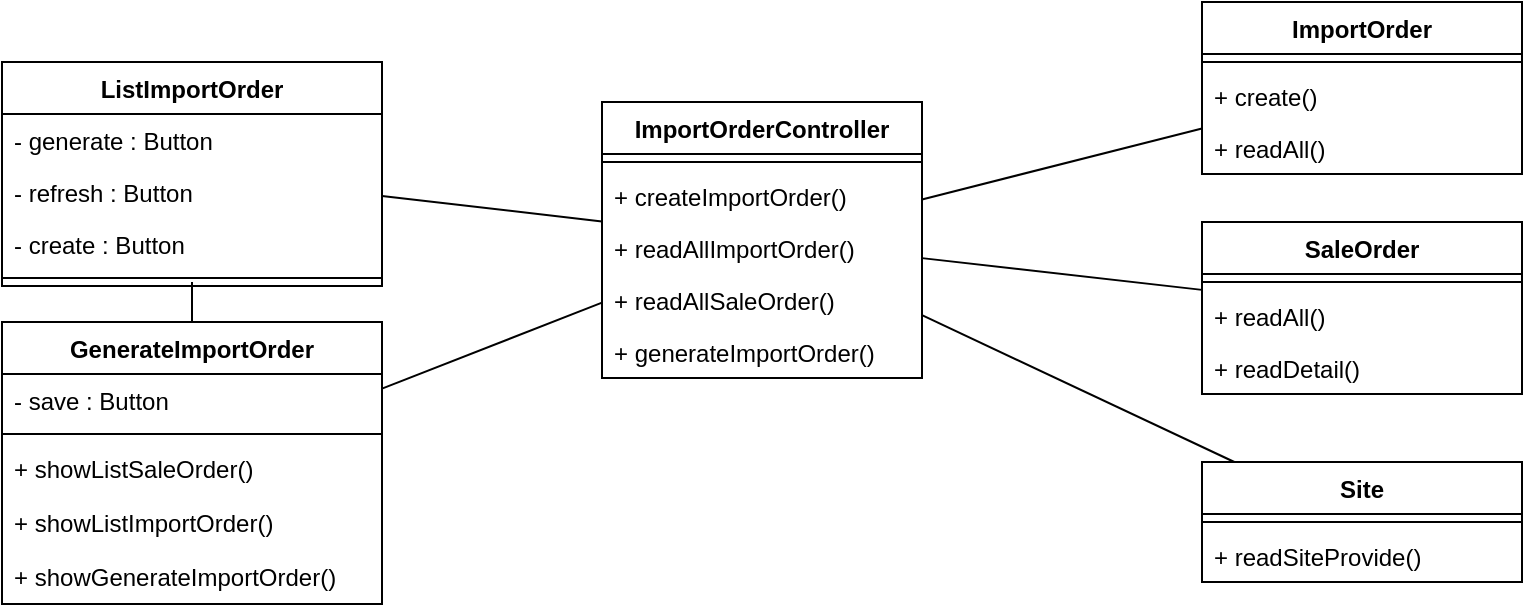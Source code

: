 <mxfile version="13.0.3" type="device"><diagram id="RbPQGI98I1vQBzoGhJew" name="Page-1"><mxGraphModel dx="-201" dy="680" grid="1" gridSize="10" guides="1" tooltips="1" connect="1" arrows="1" fold="1" page="1" pageScale="1" pageWidth="1100" pageHeight="850" math="0" shadow="0"><root><mxCell id="0"/><mxCell id="1" parent="0"/><mxCell id="Cl3-VUOm_m0XG1CWQLRU-1" style="edgeStyle=none;rounded=0;orthogonalLoop=1;jettySize=auto;html=1;endArrow=none;endFill=0;" parent="1" source="Cl3-VUOm_m0XG1CWQLRU-5" target="Cl3-VUOm_m0XG1CWQLRU-17" edge="1"><mxGeometry relative="1" as="geometry"/></mxCell><mxCell id="Cl3-VUOm_m0XG1CWQLRU-2" style="rounded=0;orthogonalLoop=1;jettySize=auto;html=1;endArrow=none;endFill=0;" parent="1" source="Cl3-VUOm_m0XG1CWQLRU-5" target="Cl3-VUOm_m0XG1CWQLRU-31" edge="1"><mxGeometry relative="1" as="geometry"/></mxCell><mxCell id="Cl3-VUOm_m0XG1CWQLRU-4" style="rounded=0;orthogonalLoop=1;jettySize=auto;html=1;endArrow=none;endFill=0;" parent="1" source="Cl3-VUOm_m0XG1CWQLRU-5" target="Cl3-VUOm_m0XG1CWQLRU-11" edge="1"><mxGeometry relative="1" as="geometry"/></mxCell><mxCell id="Cl3-VUOm_m0XG1CWQLRU-20" style="edgeStyle=orthogonalEdgeStyle;rounded=0;orthogonalLoop=1;jettySize=auto;html=1;endArrow=none;endFill=0;" parent="1" source="Cl3-VUOm_m0XG1CWQLRU-27" target="Cl3-VUOm_m0XG1CWQLRU-23" edge="1"><mxGeometry relative="1" as="geometry"/></mxCell><mxCell id="Cl3-VUOm_m0XG1CWQLRU-21" style="edgeStyle=none;rounded=0;orthogonalLoop=1;jettySize=auto;html=1;endArrow=none;endFill=0;" parent="1" source="Cl3-VUOm_m0XG1CWQLRU-27" target="Cl3-VUOm_m0XG1CWQLRU-5" edge="1"><mxGeometry relative="1" as="geometry"/></mxCell><mxCell id="Cl3-VUOm_m0XG1CWQLRU-22" style="edgeStyle=none;rounded=0;orthogonalLoop=1;jettySize=auto;html=1;endArrow=none;endFill=0;" parent="1" source="Cl3-VUOm_m0XG1CWQLRU-23" target="Cl3-VUOm_m0XG1CWQLRU-5" edge="1"><mxGeometry relative="1" as="geometry"/></mxCell><mxCell id="Cl3-VUOm_m0XG1CWQLRU-5" value="ImportOrderController" style="swimlane;fontStyle=1;align=center;verticalAlign=top;childLayout=stackLayout;horizontal=1;startSize=26;horizontalStack=0;resizeParent=1;resizeParentMax=0;resizeLast=0;collapsible=1;marginBottom=0;" parent="1" vertex="1"><mxGeometry x="1450" y="90" width="160" height="138" as="geometry"/></mxCell><mxCell id="Cl3-VUOm_m0XG1CWQLRU-7" value="" style="line;strokeWidth=1;fillColor=none;align=left;verticalAlign=middle;spacingTop=-1;spacingLeft=3;spacingRight=3;rotatable=0;labelPosition=right;points=[];portConstraint=eastwest;" parent="Cl3-VUOm_m0XG1CWQLRU-5" vertex="1"><mxGeometry y="26" width="160" height="8" as="geometry"/></mxCell><mxCell id="Cl3-VUOm_m0XG1CWQLRU-8" value="+ createImportOrder()" style="text;strokeColor=none;fillColor=none;align=left;verticalAlign=top;spacingLeft=4;spacingRight=4;overflow=hidden;rotatable=0;points=[[0,0.5],[1,0.5]];portConstraint=eastwest;" parent="Cl3-VUOm_m0XG1CWQLRU-5" vertex="1"><mxGeometry y="34" width="160" height="26" as="geometry"/></mxCell><mxCell id="Cl3-VUOm_m0XG1CWQLRU-9" value="+ readAllImportOrder()" style="text;strokeColor=none;fillColor=none;align=left;verticalAlign=top;spacingLeft=4;spacingRight=4;overflow=hidden;rotatable=0;points=[[0,0.5],[1,0.5]];portConstraint=eastwest;" parent="Cl3-VUOm_m0XG1CWQLRU-5" vertex="1"><mxGeometry y="60" width="160" height="26" as="geometry"/></mxCell><mxCell id="Cl3-VUOm_m0XG1CWQLRU-10" value="+ readAllSaleOrder()" style="text;strokeColor=none;fillColor=none;align=left;verticalAlign=top;spacingLeft=4;spacingRight=4;overflow=hidden;rotatable=0;points=[[0,0.5],[1,0.5]];portConstraint=eastwest;" parent="Cl3-VUOm_m0XG1CWQLRU-5" vertex="1"><mxGeometry y="86" width="160" height="26" as="geometry"/></mxCell><mxCell id="DmaW_6MJD71RX4JBswyq-2" value="+ generateImportOrder()" style="text;strokeColor=none;fillColor=none;align=left;verticalAlign=top;spacingLeft=4;spacingRight=4;overflow=hidden;rotatable=0;points=[[0,0.5],[1,0.5]];portConstraint=eastwest;" vertex="1" parent="Cl3-VUOm_m0XG1CWQLRU-5"><mxGeometry y="112" width="160" height="26" as="geometry"/></mxCell><mxCell id="Cl3-VUOm_m0XG1CWQLRU-27" value="ListImportOrder" style="swimlane;fontStyle=1;align=center;verticalAlign=top;childLayout=stackLayout;horizontal=1;startSize=26;horizontalStack=0;resizeParent=1;resizeParentMax=0;resizeLast=0;collapsible=1;marginBottom=0;" parent="1" vertex="1"><mxGeometry x="1150" y="70" width="190" height="112" as="geometry"/></mxCell><mxCell id="Cl3-VUOm_m0XG1CWQLRU-28" value="- generate : Button" style="text;strokeColor=none;fillColor=none;align=left;verticalAlign=top;spacingLeft=4;spacingRight=4;overflow=hidden;rotatable=0;points=[[0,0.5],[1,0.5]];portConstraint=eastwest;" parent="Cl3-VUOm_m0XG1CWQLRU-27" vertex="1"><mxGeometry y="26" width="190" height="26" as="geometry"/></mxCell><mxCell id="S3iBGR09L5_QtnsIg4OL-4" value="- refresh : Button" style="text;strokeColor=none;fillColor=none;align=left;verticalAlign=top;spacingLeft=4;spacingRight=4;overflow=hidden;rotatable=0;points=[[0,0.5],[1,0.5]];portConstraint=eastwest;" parent="Cl3-VUOm_m0XG1CWQLRU-27" vertex="1"><mxGeometry y="52" width="190" height="26" as="geometry"/></mxCell><mxCell id="DmaW_6MJD71RX4JBswyq-1" value="- create : Button" style="text;strokeColor=none;fillColor=none;align=left;verticalAlign=top;spacingLeft=4;spacingRight=4;overflow=hidden;rotatable=0;points=[[0,0.5],[1,0.5]];portConstraint=eastwest;" vertex="1" parent="Cl3-VUOm_m0XG1CWQLRU-27"><mxGeometry y="78" width="190" height="26" as="geometry"/></mxCell><mxCell id="Cl3-VUOm_m0XG1CWQLRU-29" value="" style="line;strokeWidth=1;fillColor=none;align=left;verticalAlign=middle;spacingTop=-1;spacingLeft=3;spacingRight=3;rotatable=0;labelPosition=right;points=[];portConstraint=eastwest;" parent="Cl3-VUOm_m0XG1CWQLRU-27" vertex="1"><mxGeometry y="104" width="190" height="8" as="geometry"/></mxCell><mxCell id="Cl3-VUOm_m0XG1CWQLRU-31" value="ImportOrder" style="swimlane;fontStyle=1;align=center;verticalAlign=top;childLayout=stackLayout;horizontal=1;startSize=26;horizontalStack=0;resizeParent=1;resizeParentMax=0;resizeLast=0;collapsible=1;marginBottom=0;" parent="1" vertex="1"><mxGeometry x="1750" y="40" width="160" height="86" as="geometry"/></mxCell><mxCell id="Cl3-VUOm_m0XG1CWQLRU-32" value="" style="line;strokeWidth=1;fillColor=none;align=left;verticalAlign=middle;spacingTop=-1;spacingLeft=3;spacingRight=3;rotatable=0;labelPosition=right;points=[];portConstraint=eastwest;" parent="Cl3-VUOm_m0XG1CWQLRU-31" vertex="1"><mxGeometry y="26" width="160" height="8" as="geometry"/></mxCell><mxCell id="Cl3-VUOm_m0XG1CWQLRU-33" value="+ create()" style="text;strokeColor=none;fillColor=none;align=left;verticalAlign=top;spacingLeft=4;spacingRight=4;overflow=hidden;rotatable=0;points=[[0,0.5],[1,0.5]];portConstraint=eastwest;" parent="Cl3-VUOm_m0XG1CWQLRU-31" vertex="1"><mxGeometry y="34" width="160" height="26" as="geometry"/></mxCell><mxCell id="Cl3-VUOm_m0XG1CWQLRU-34" value="+ readAll()" style="text;strokeColor=none;fillColor=none;align=left;verticalAlign=top;spacingLeft=4;spacingRight=4;overflow=hidden;rotatable=0;points=[[0,0.5],[1,0.5]];portConstraint=eastwest;" parent="Cl3-VUOm_m0XG1CWQLRU-31" vertex="1"><mxGeometry y="60" width="160" height="26" as="geometry"/></mxCell><mxCell id="Cl3-VUOm_m0XG1CWQLRU-23" value="GenerateImportOrder" style="swimlane;fontStyle=1;align=center;verticalAlign=top;childLayout=stackLayout;horizontal=1;startSize=26;horizontalStack=0;resizeParent=1;resizeParentMax=0;resizeLast=0;collapsible=1;marginBottom=0;" parent="1" vertex="1"><mxGeometry x="1150" y="200" width="190" height="141" as="geometry"/></mxCell><mxCell id="Cl3-VUOm_m0XG1CWQLRU-24" value="- save : Button" style="text;strokeColor=none;fillColor=none;align=left;verticalAlign=top;spacingLeft=4;spacingRight=4;overflow=hidden;rotatable=0;points=[[0,0.5],[1,0.5]];portConstraint=eastwest;" parent="Cl3-VUOm_m0XG1CWQLRU-23" vertex="1"><mxGeometry y="26" width="190" height="26" as="geometry"/></mxCell><mxCell id="Cl3-VUOm_m0XG1CWQLRU-25" value="" style="line;strokeWidth=1;fillColor=none;align=left;verticalAlign=middle;spacingTop=-1;spacingLeft=3;spacingRight=3;rotatable=0;labelPosition=right;points=[];portConstraint=eastwest;" parent="Cl3-VUOm_m0XG1CWQLRU-23" vertex="1"><mxGeometry y="52" width="190" height="8" as="geometry"/></mxCell><mxCell id="Cl3-VUOm_m0XG1CWQLRU-26" value="+ showListSaleOrder()" style="text;strokeColor=none;fillColor=none;align=left;verticalAlign=top;spacingLeft=4;spacingRight=4;overflow=hidden;rotatable=0;points=[[0,0.5],[1,0.5]];portConstraint=eastwest;" parent="Cl3-VUOm_m0XG1CWQLRU-23" vertex="1"><mxGeometry y="60" width="190" height="27" as="geometry"/></mxCell><mxCell id="S3iBGR09L5_QtnsIg4OL-3" value="+ showListImportOrder()" style="text;strokeColor=none;fillColor=none;align=left;verticalAlign=top;spacingLeft=4;spacingRight=4;overflow=hidden;rotatable=0;points=[[0,0.5],[1,0.5]];portConstraint=eastwest;" parent="Cl3-VUOm_m0XG1CWQLRU-23" vertex="1"><mxGeometry y="87" width="190" height="27" as="geometry"/></mxCell><mxCell id="S3iBGR09L5_QtnsIg4OL-7" value="+ showGenerateImportOrder()" style="text;strokeColor=none;fillColor=none;align=left;verticalAlign=top;spacingLeft=4;spacingRight=4;overflow=hidden;rotatable=0;points=[[0,0.5],[1,0.5]];portConstraint=eastwest;" parent="Cl3-VUOm_m0XG1CWQLRU-23" vertex="1"><mxGeometry y="114" width="190" height="27" as="geometry"/></mxCell><mxCell id="Cl3-VUOm_m0XG1CWQLRU-11" value="SaleOrder" style="swimlane;fontStyle=1;align=center;verticalAlign=top;childLayout=stackLayout;horizontal=1;startSize=26;horizontalStack=0;resizeParent=1;resizeParentMax=0;resizeLast=0;collapsible=1;marginBottom=0;" parent="1" vertex="1"><mxGeometry x="1750" y="150" width="160" height="86" as="geometry"/></mxCell><mxCell id="Cl3-VUOm_m0XG1CWQLRU-12" value="" style="line;strokeWidth=1;fillColor=none;align=left;verticalAlign=middle;spacingTop=-1;spacingLeft=3;spacingRight=3;rotatable=0;labelPosition=right;points=[];portConstraint=eastwest;" parent="Cl3-VUOm_m0XG1CWQLRU-11" vertex="1"><mxGeometry y="26" width="160" height="8" as="geometry"/></mxCell><mxCell id="Cl3-VUOm_m0XG1CWQLRU-13" value="+ readAll()" style="text;strokeColor=none;fillColor=none;align=left;verticalAlign=top;spacingLeft=4;spacingRight=4;overflow=hidden;rotatable=0;points=[[0,0.5],[1,0.5]];portConstraint=eastwest;" parent="Cl3-VUOm_m0XG1CWQLRU-11" vertex="1"><mxGeometry y="34" width="160" height="26" as="geometry"/></mxCell><mxCell id="DmaW_6MJD71RX4JBswyq-3" value="+ readDetail()" style="text;strokeColor=none;fillColor=none;align=left;verticalAlign=top;spacingLeft=4;spacingRight=4;overflow=hidden;rotatable=0;points=[[0,0.5],[1,0.5]];portConstraint=eastwest;" vertex="1" parent="Cl3-VUOm_m0XG1CWQLRU-11"><mxGeometry y="60" width="160" height="26" as="geometry"/></mxCell><mxCell id="Cl3-VUOm_m0XG1CWQLRU-17" value="Site" style="swimlane;fontStyle=1;align=center;verticalAlign=top;childLayout=stackLayout;horizontal=1;startSize=26;horizontalStack=0;resizeParent=1;resizeParentMax=0;resizeLast=0;collapsible=1;marginBottom=0;" parent="1" vertex="1"><mxGeometry x="1750" y="270" width="160" height="60" as="geometry"/></mxCell><mxCell id="Cl3-VUOm_m0XG1CWQLRU-18" value="" style="line;strokeWidth=1;fillColor=none;align=left;verticalAlign=middle;spacingTop=-1;spacingLeft=3;spacingRight=3;rotatable=0;labelPosition=right;points=[];portConstraint=eastwest;" parent="Cl3-VUOm_m0XG1CWQLRU-17" vertex="1"><mxGeometry y="26" width="160" height="8" as="geometry"/></mxCell><mxCell id="Cl3-VUOm_m0XG1CWQLRU-19" value="+ readSiteProvide()" style="text;strokeColor=none;fillColor=none;align=left;verticalAlign=top;spacingLeft=4;spacingRight=4;overflow=hidden;rotatable=0;points=[[0,0.5],[1,0.5]];portConstraint=eastwest;" parent="Cl3-VUOm_m0XG1CWQLRU-17" vertex="1"><mxGeometry y="34" width="160" height="26" as="geometry"/></mxCell></root></mxGraphModel></diagram></mxfile>